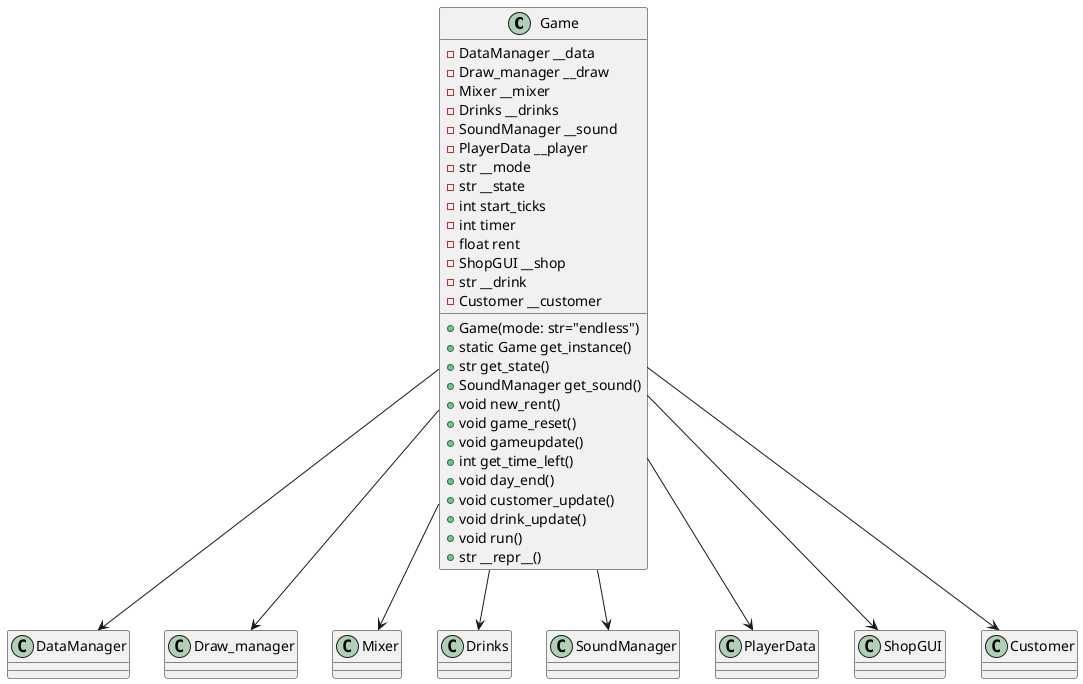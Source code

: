 @startuml

class Game {
    - DataManager __data
    - Draw_manager __draw
    - Mixer __mixer
    - Drinks __drinks
    - SoundManager __sound
    - PlayerData __player
    - str __mode
    - str __state
    - int start_ticks
    - int timer
    - float rent
    - ShopGUI __shop
    - str __drink
    - Customer __customer
    + Game(mode: str="endless")
    + static Game get_instance()
    + str get_state()
    + SoundManager get_sound()
    + void new_rent()
    + void game_reset()
    + void gameupdate()
    + int get_time_left()
    + void day_end()
    + void customer_update()
    + void drink_update()
    + void run()
    + str __repr__()
}

Game --> DataManager
Game --> Draw_manager
Game --> Mixer
Game --> Drinks
Game --> SoundManager
Game --> PlayerData
Game --> ShopGUI
Game --> Customer

@enduml
